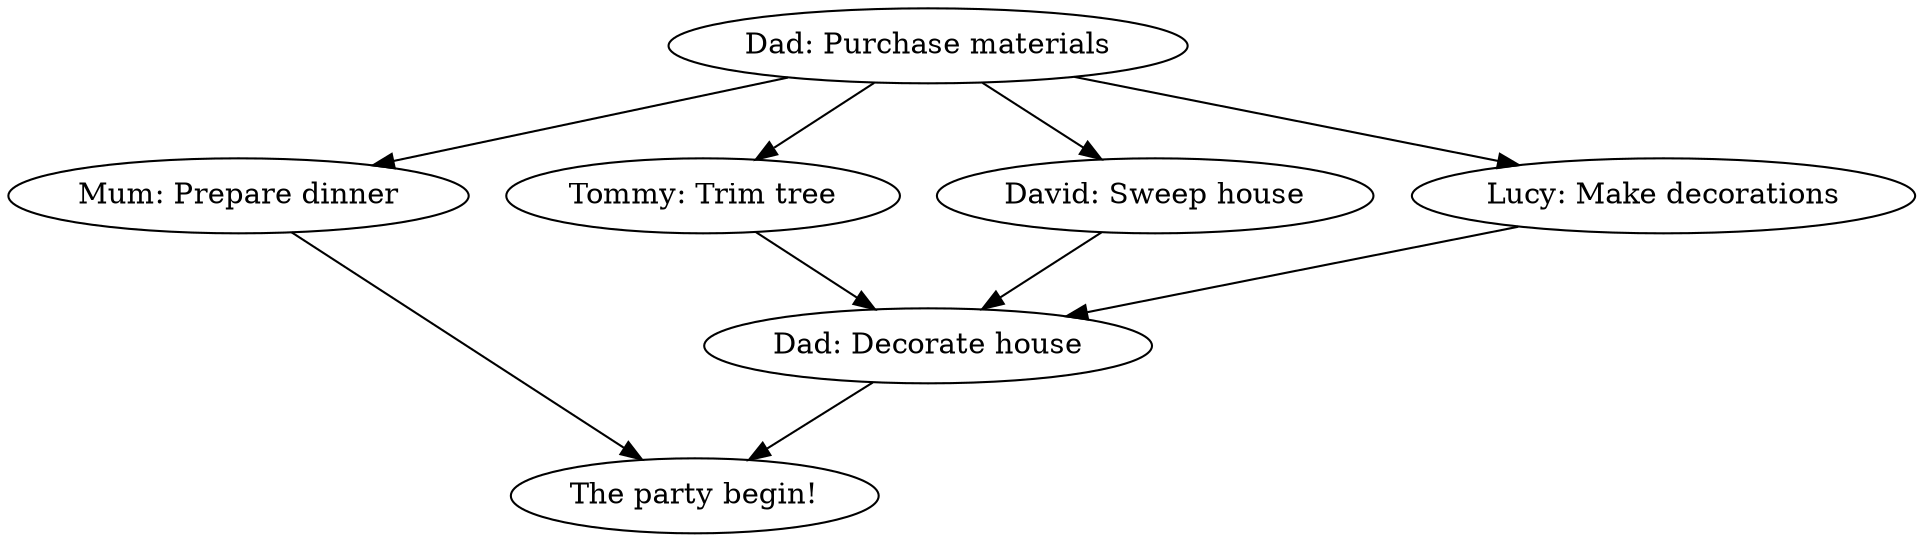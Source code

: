 digraph G {
        { rank = same; n2; n3; n4; n5}
        n1[label="Dad: Purchase materials"];
        n2[label="Mum: Prepare dinner"];
        n3[label="Tommy: Trim tree"];
        n4[label="David: Sweep house"];
        n5[label="Lucy: Make decorations"];
        n6[label="Dad: Decorate house"];
        n7[label="The party begin!"];
        n1 -> n2;
        n1 -> n3;
        n1 -> n4;
        n1 -> n5;
        n3 -> n6;
        n4 -> n6;
        n5 -> n6;
        n2 -> n7;
        n6 -> n7;
}